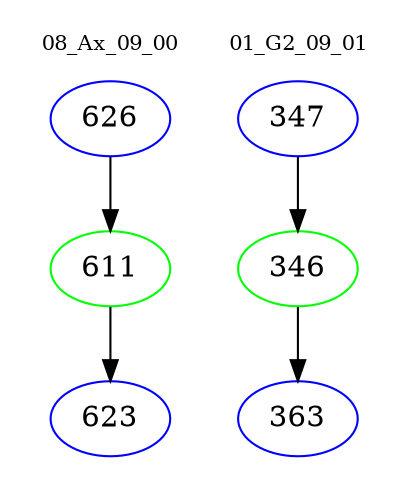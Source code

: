 digraph{
subgraph cluster_0 {
color = white
label = "08_Ax_09_00";
fontsize=10;
T0_626 [label="626", color="blue"]
T0_626 -> T0_611 [color="black"]
T0_611 [label="611", color="green"]
T0_611 -> T0_623 [color="black"]
T0_623 [label="623", color="blue"]
}
subgraph cluster_1 {
color = white
label = "01_G2_09_01";
fontsize=10;
T1_347 [label="347", color="blue"]
T1_347 -> T1_346 [color="black"]
T1_346 [label="346", color="green"]
T1_346 -> T1_363 [color="black"]
T1_363 [label="363", color="blue"]
}
}
